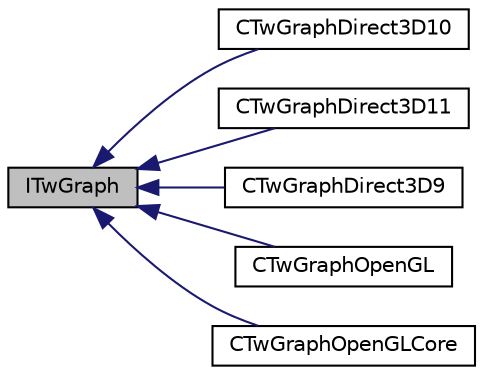 digraph "ITwGraph"
{
  edge [fontname="Helvetica",fontsize="10",labelfontname="Helvetica",labelfontsize="10"];
  node [fontname="Helvetica",fontsize="10",shape=record];
  rankdir="LR";
  Node1 [label="ITwGraph",height=0.2,width=0.4,color="black", fillcolor="grey75", style="filled", fontcolor="black"];
  Node1 -> Node2 [dir="back",color="midnightblue",fontsize="10",style="solid",fontname="Helvetica"];
  Node2 [label="CTwGraphDirect3D10",height=0.2,width=0.4,color="black", fillcolor="white", style="filled",URL="$class_c_tw_graph_direct3_d10.html"];
  Node1 -> Node3 [dir="back",color="midnightblue",fontsize="10",style="solid",fontname="Helvetica"];
  Node3 [label="CTwGraphDirect3D11",height=0.2,width=0.4,color="black", fillcolor="white", style="filled",URL="$class_c_tw_graph_direct3_d11.html"];
  Node1 -> Node4 [dir="back",color="midnightblue",fontsize="10",style="solid",fontname="Helvetica"];
  Node4 [label="CTwGraphDirect3D9",height=0.2,width=0.4,color="black", fillcolor="white", style="filled",URL="$class_c_tw_graph_direct3_d9.html"];
  Node1 -> Node5 [dir="back",color="midnightblue",fontsize="10",style="solid",fontname="Helvetica"];
  Node5 [label="CTwGraphOpenGL",height=0.2,width=0.4,color="black", fillcolor="white", style="filled",URL="$class_c_tw_graph_open_g_l.html"];
  Node1 -> Node6 [dir="back",color="midnightblue",fontsize="10",style="solid",fontname="Helvetica"];
  Node6 [label="CTwGraphOpenGLCore",height=0.2,width=0.4,color="black", fillcolor="white", style="filled",URL="$class_c_tw_graph_open_g_l_core.html"];
}
